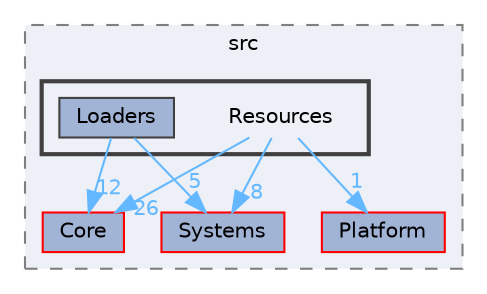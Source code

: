 digraph "engine/src/Resources"
{
 // LATEX_PDF_SIZE
  bgcolor="transparent";
  edge [fontname=Helvetica,fontsize=10,labelfontname=Helvetica,labelfontsize=10];
  node [fontname=Helvetica,fontsize=10,shape=box,height=0.2,width=0.4];
  compound=true
  subgraph clusterdir_3d9126aa00c041bc0b8f859d1965a0f4 {
    graph [ bgcolor="#edf0f7", pencolor="grey50", label="src", fontname=Helvetica,fontsize=10 style="filled,dashed", URL="dir_3d9126aa00c041bc0b8f859d1965a0f4.html",tooltip=""]
  dir_76f71e38ffdabdefadeabf92bf62b6a6 [label="Core", fillcolor="#a2b4d6", color="red", style="filled", URL="dir_76f71e38ffdabdefadeabf92bf62b6a6.html",tooltip=""];
  dir_c2384e7713f5e4437b1ef1587373e438 [label="Systems", fillcolor="#a2b4d6", color="red", style="filled", URL="dir_c2384e7713f5e4437b1ef1587373e438.html",tooltip=""];
  dir_b6619039816d9b70c7725a908242dfdd [label="Platform", fillcolor="#a2b4d6", color="red", style="filled", URL="dir_b6619039816d9b70c7725a908242dfdd.html",tooltip=""];
  subgraph clusterdir_2ab259cc492faa06ce95e6c059fe525a {
    graph [ bgcolor="#edf0f7", pencolor="grey25", label="", fontname=Helvetica,fontsize=10 style="filled,bold", URL="dir_2ab259cc492faa06ce95e6c059fe525a.html",tooltip=""]
    dir_2ab259cc492faa06ce95e6c059fe525a [shape=plaintext, label="Resources"];
  dir_f3958ae51f4a5be5e21b3f31d4967d37 [label="Loaders", fillcolor="#a2b4d6", color="grey25", style="filled", URL="dir_f3958ae51f4a5be5e21b3f31d4967d37.html",tooltip=""];
  }
  }
  dir_2ab259cc492faa06ce95e6c059fe525a->dir_76f71e38ffdabdefadeabf92bf62b6a6 [headlabel="26", labeldistance=1.5 headhref="dir_000012_000003.html" href="dir_000012_000003.html" color="steelblue1" fontcolor="steelblue1"];
  dir_2ab259cc492faa06ce95e6c059fe525a->dir_b6619039816d9b70c7725a908242dfdd [headlabel="1", labeldistance=1.5 headhref="dir_000012_000010.html" href="dir_000012_000010.html" color="steelblue1" fontcolor="steelblue1"];
  dir_2ab259cc492faa06ce95e6c059fe525a->dir_c2384e7713f5e4437b1ef1587373e438 [headlabel="8", labeldistance=1.5 headhref="dir_000012_000017.html" href="dir_000012_000017.html" color="steelblue1" fontcolor="steelblue1"];
  dir_f3958ae51f4a5be5e21b3f31d4967d37->dir_76f71e38ffdabdefadeabf92bf62b6a6 [headlabel="12", labeldistance=1.5 headhref="dir_000008_000003.html" href="dir_000008_000003.html" color="steelblue1" fontcolor="steelblue1"];
  dir_f3958ae51f4a5be5e21b3f31d4967d37->dir_c2384e7713f5e4437b1ef1587373e438 [headlabel="5", labeldistance=1.5 headhref="dir_000008_000017.html" href="dir_000008_000017.html" color="steelblue1" fontcolor="steelblue1"];
}

